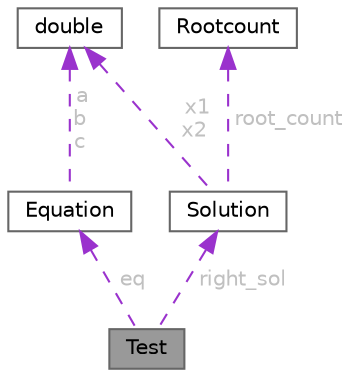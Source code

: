 digraph "Test"
{
 // LATEX_PDF_SIZE
  bgcolor="transparent";
  edge [fontname=Helvetica,fontsize=10,labelfontname=Helvetica,labelfontsize=10];
  node [fontname=Helvetica,fontsize=10,shape=box,height=0.2,width=0.4];
  Node1 [id="Node000001",label="Test",height=0.2,width=0.4,color="gray40", fillcolor="grey60", style="filled", fontcolor="black",tooltip="Хранит тест"];
  Node2 -> Node1 [id="edge1_Node000001_Node000002",dir="back",color="darkorchid3",style="dashed",tooltip=" ",label=" eq",fontcolor="grey" ];
  Node2 [id="Node000002",label="Equation",height=0.2,width=0.4,color="gray40", fillcolor="white", style="filled",URL="$structEquation.html",tooltip="Хранит коэфиценты уравнения"];
  Node3 -> Node2 [id="edge2_Node000002_Node000003",dir="back",color="darkorchid3",style="dashed",tooltip=" ",label=" a\nb\nc",fontcolor="grey" ];
  Node3 [id="Node000003",label="double",height=0.2,width=0.4,color="gray40", fillcolor="white", style="filled",tooltip=" "];
  Node4 -> Node1 [id="edge3_Node000001_Node000004",dir="back",color="darkorchid3",style="dashed",tooltip=" ",label=" right_sol",fontcolor="grey" ];
  Node4 [id="Node000004",label="Solution",height=0.2,width=0.4,color="gray40", fillcolor="white", style="filled",URL="$structSolution.html",tooltip="Хранит решение уравнения n-ой степени не больше 2."];
  Node5 -> Node4 [id="edge4_Node000004_Node000005",dir="back",color="darkorchid3",style="dashed",tooltip=" ",label=" root_count",fontcolor="grey" ];
  Node5 [id="Node000005",label="Rootcount",height=0.2,width=0.4,color="gray40", fillcolor="white", style="filled",tooltip=" "];
  Node3 -> Node4 [id="edge5_Node000004_Node000003",dir="back",color="darkorchid3",style="dashed",tooltip=" ",label=" x1\nx2",fontcolor="grey" ];
}
